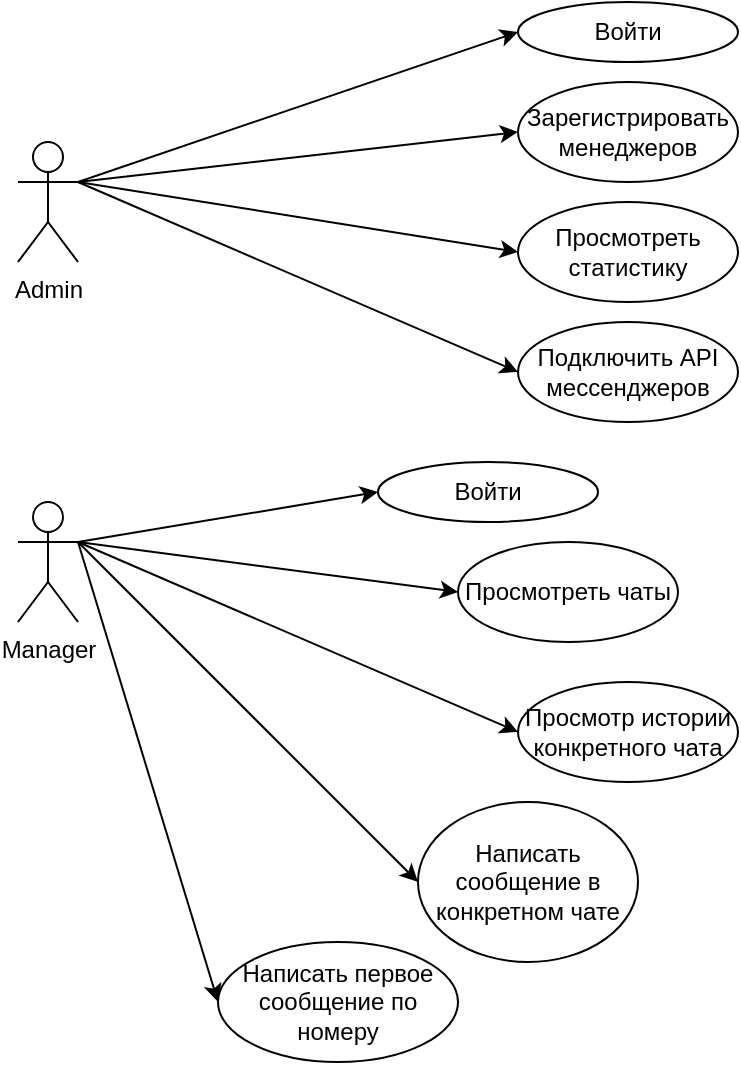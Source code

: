 <mxfile version="15.2.9" type="device"><diagram id="C5RBs43oDa-KdzZeNtuy" name="Page-1"><mxGraphModel dx="813" dy="1623" grid="1" gridSize="10" guides="1" tooltips="1" connect="1" arrows="1" fold="1" page="1" pageScale="1" pageWidth="827" pageHeight="1169" math="0" shadow="0"><root><mxCell id="WIyWlLk6GJQsqaUBKTNV-0"/><mxCell id="WIyWlLk6GJQsqaUBKTNV-1" parent="WIyWlLk6GJQsqaUBKTNV-0"/><mxCell id="qCMQFCiChiouXRBpXpie-0" value="Admin" style="shape=umlActor;verticalLabelPosition=bottom;verticalAlign=top;html=1;" vertex="1" parent="WIyWlLk6GJQsqaUBKTNV-1"><mxGeometry x="150" y="30" width="30" height="60" as="geometry"/></mxCell><mxCell id="qCMQFCiChiouXRBpXpie-1" value="Manager" style="shape=umlActor;verticalLabelPosition=bottom;verticalAlign=top;html=1;" vertex="1" parent="WIyWlLk6GJQsqaUBKTNV-1"><mxGeometry x="150" y="210" width="30" height="60" as="geometry"/></mxCell><mxCell id="qCMQFCiChiouXRBpXpie-4" value="Войти" style="ellipse;whiteSpace=wrap;html=1;" vertex="1" parent="WIyWlLk6GJQsqaUBKTNV-1"><mxGeometry x="400" y="-40" width="110" height="30" as="geometry"/></mxCell><mxCell id="qCMQFCiChiouXRBpXpie-6" value="Зарегистрировать менеджеров" style="ellipse;whiteSpace=wrap;html=1;" vertex="1" parent="WIyWlLk6GJQsqaUBKTNV-1"><mxGeometry x="400" width="110" height="50" as="geometry"/></mxCell><mxCell id="qCMQFCiChiouXRBpXpie-7" value="Просмотреть статистику" style="ellipse;whiteSpace=wrap;html=1;" vertex="1" parent="WIyWlLk6GJQsqaUBKTNV-1"><mxGeometry x="400" y="60" width="110" height="50" as="geometry"/></mxCell><mxCell id="qCMQFCiChiouXRBpXpie-8" value="Подключить API мессенджеров" style="ellipse;whiteSpace=wrap;html=1;" vertex="1" parent="WIyWlLk6GJQsqaUBKTNV-1"><mxGeometry x="400" y="120" width="110" height="50" as="geometry"/></mxCell><mxCell id="qCMQFCiChiouXRBpXpie-9" value="" style="endArrow=classic;html=1;exitX=1;exitY=0.333;exitDx=0;exitDy=0;exitPerimeter=0;entryX=0;entryY=0.5;entryDx=0;entryDy=0;" edge="1" parent="WIyWlLk6GJQsqaUBKTNV-1" source="qCMQFCiChiouXRBpXpie-0" target="qCMQFCiChiouXRBpXpie-4"><mxGeometry width="50" height="50" relative="1" as="geometry"><mxPoint x="270" y="210" as="sourcePoint"/><mxPoint x="320" y="160" as="targetPoint"/></mxGeometry></mxCell><mxCell id="qCMQFCiChiouXRBpXpie-10" value="" style="endArrow=classic;html=1;exitX=1;exitY=0.333;exitDx=0;exitDy=0;exitPerimeter=0;entryX=0;entryY=0.5;entryDx=0;entryDy=0;" edge="1" parent="WIyWlLk6GJQsqaUBKTNV-1" source="qCMQFCiChiouXRBpXpie-0" target="qCMQFCiChiouXRBpXpie-6"><mxGeometry width="50" height="50" relative="1" as="geometry"><mxPoint x="190" y="60" as="sourcePoint"/><mxPoint x="410" y="-9.99" as="targetPoint"/></mxGeometry></mxCell><mxCell id="qCMQFCiChiouXRBpXpie-11" value="" style="endArrow=classic;html=1;exitX=1;exitY=0.333;exitDx=0;exitDy=0;exitPerimeter=0;entryX=0;entryY=0.5;entryDx=0;entryDy=0;" edge="1" parent="WIyWlLk6GJQsqaUBKTNV-1" source="qCMQFCiChiouXRBpXpie-0" target="qCMQFCiChiouXRBpXpie-7"><mxGeometry width="50" height="50" relative="1" as="geometry"><mxPoint x="200" y="70" as="sourcePoint"/><mxPoint x="420" y="0.01" as="targetPoint"/></mxGeometry></mxCell><mxCell id="qCMQFCiChiouXRBpXpie-12" value="" style="endArrow=classic;html=1;exitX=1;exitY=0.333;exitDx=0;exitDy=0;exitPerimeter=0;entryX=0;entryY=0.5;entryDx=0;entryDy=0;" edge="1" parent="WIyWlLk6GJQsqaUBKTNV-1" source="qCMQFCiChiouXRBpXpie-0" target="qCMQFCiChiouXRBpXpie-8"><mxGeometry width="50" height="50" relative="1" as="geometry"><mxPoint x="210" y="80" as="sourcePoint"/><mxPoint x="430" y="10.01" as="targetPoint"/></mxGeometry></mxCell><mxCell id="qCMQFCiChiouXRBpXpie-13" value="Войти" style="ellipse;whiteSpace=wrap;html=1;" vertex="1" parent="WIyWlLk6GJQsqaUBKTNV-1"><mxGeometry x="330" y="190" width="110" height="30" as="geometry"/></mxCell><mxCell id="qCMQFCiChiouXRBpXpie-14" value="Просмотреть чаты" style="ellipse;whiteSpace=wrap;html=1;" vertex="1" parent="WIyWlLk6GJQsqaUBKTNV-1"><mxGeometry x="370" y="230" width="110" height="50" as="geometry"/></mxCell><mxCell id="qCMQFCiChiouXRBpXpie-15" value="Написать сообщение в конкретном чате" style="ellipse;whiteSpace=wrap;html=1;" vertex="1" parent="WIyWlLk6GJQsqaUBKTNV-1"><mxGeometry x="350" y="360" width="110" height="80" as="geometry"/></mxCell><mxCell id="qCMQFCiChiouXRBpXpie-16" value="Просмотр истории конкретного чата" style="ellipse;whiteSpace=wrap;html=1;" vertex="1" parent="WIyWlLk6GJQsqaUBKTNV-1"><mxGeometry x="400" y="300" width="110" height="50" as="geometry"/></mxCell><mxCell id="qCMQFCiChiouXRBpXpie-17" value="Написать первое сообщение по номеру" style="ellipse;whiteSpace=wrap;html=1;" vertex="1" parent="WIyWlLk6GJQsqaUBKTNV-1"><mxGeometry x="250" y="430" width="120" height="60" as="geometry"/></mxCell><mxCell id="qCMQFCiChiouXRBpXpie-18" value="" style="endArrow=classic;html=1;exitX=1;exitY=0.333;exitDx=0;exitDy=0;exitPerimeter=0;entryX=0;entryY=0.5;entryDx=0;entryDy=0;" edge="1" parent="WIyWlLk6GJQsqaUBKTNV-1" source="qCMQFCiChiouXRBpXpie-1" target="qCMQFCiChiouXRBpXpie-13"><mxGeometry width="50" height="50" relative="1" as="geometry"><mxPoint x="270" y="360" as="sourcePoint"/><mxPoint x="320" y="310" as="targetPoint"/></mxGeometry></mxCell><mxCell id="qCMQFCiChiouXRBpXpie-19" value="" style="endArrow=classic;html=1;exitX=1;exitY=0.333;exitDx=0;exitDy=0;exitPerimeter=0;entryX=0;entryY=0.5;entryDx=0;entryDy=0;" edge="1" parent="WIyWlLk6GJQsqaUBKTNV-1" source="qCMQFCiChiouXRBpXpie-1" target="qCMQFCiChiouXRBpXpie-14"><mxGeometry width="50" height="50" relative="1" as="geometry"><mxPoint x="190" y="240" as="sourcePoint"/><mxPoint x="340" y="215" as="targetPoint"/></mxGeometry></mxCell><mxCell id="qCMQFCiChiouXRBpXpie-20" value="" style="endArrow=classic;html=1;exitX=1;exitY=0.333;exitDx=0;exitDy=0;exitPerimeter=0;entryX=0;entryY=0.5;entryDx=0;entryDy=0;" edge="1" parent="WIyWlLk6GJQsqaUBKTNV-1" source="qCMQFCiChiouXRBpXpie-1" target="qCMQFCiChiouXRBpXpie-16"><mxGeometry width="50" height="50" relative="1" as="geometry"><mxPoint x="200" y="250" as="sourcePoint"/><mxPoint x="350" y="225" as="targetPoint"/></mxGeometry></mxCell><mxCell id="qCMQFCiChiouXRBpXpie-21" value="" style="endArrow=classic;html=1;exitX=1;exitY=0.333;exitDx=0;exitDy=0;exitPerimeter=0;entryX=0;entryY=0.5;entryDx=0;entryDy=0;" edge="1" parent="WIyWlLk6GJQsqaUBKTNV-1" source="qCMQFCiChiouXRBpXpie-1" target="qCMQFCiChiouXRBpXpie-15"><mxGeometry width="50" height="50" relative="1" as="geometry"><mxPoint x="210" y="260" as="sourcePoint"/><mxPoint x="360" y="235" as="targetPoint"/></mxGeometry></mxCell><mxCell id="qCMQFCiChiouXRBpXpie-22" value="" style="endArrow=classic;html=1;exitX=1;exitY=0.333;exitDx=0;exitDy=0;exitPerimeter=0;entryX=0;entryY=0.5;entryDx=0;entryDy=0;" edge="1" parent="WIyWlLk6GJQsqaUBKTNV-1" source="qCMQFCiChiouXRBpXpie-1" target="qCMQFCiChiouXRBpXpie-17"><mxGeometry width="50" height="50" relative="1" as="geometry"><mxPoint x="220" y="270" as="sourcePoint"/><mxPoint x="370" y="245" as="targetPoint"/></mxGeometry></mxCell></root></mxGraphModel></diagram></mxfile>
